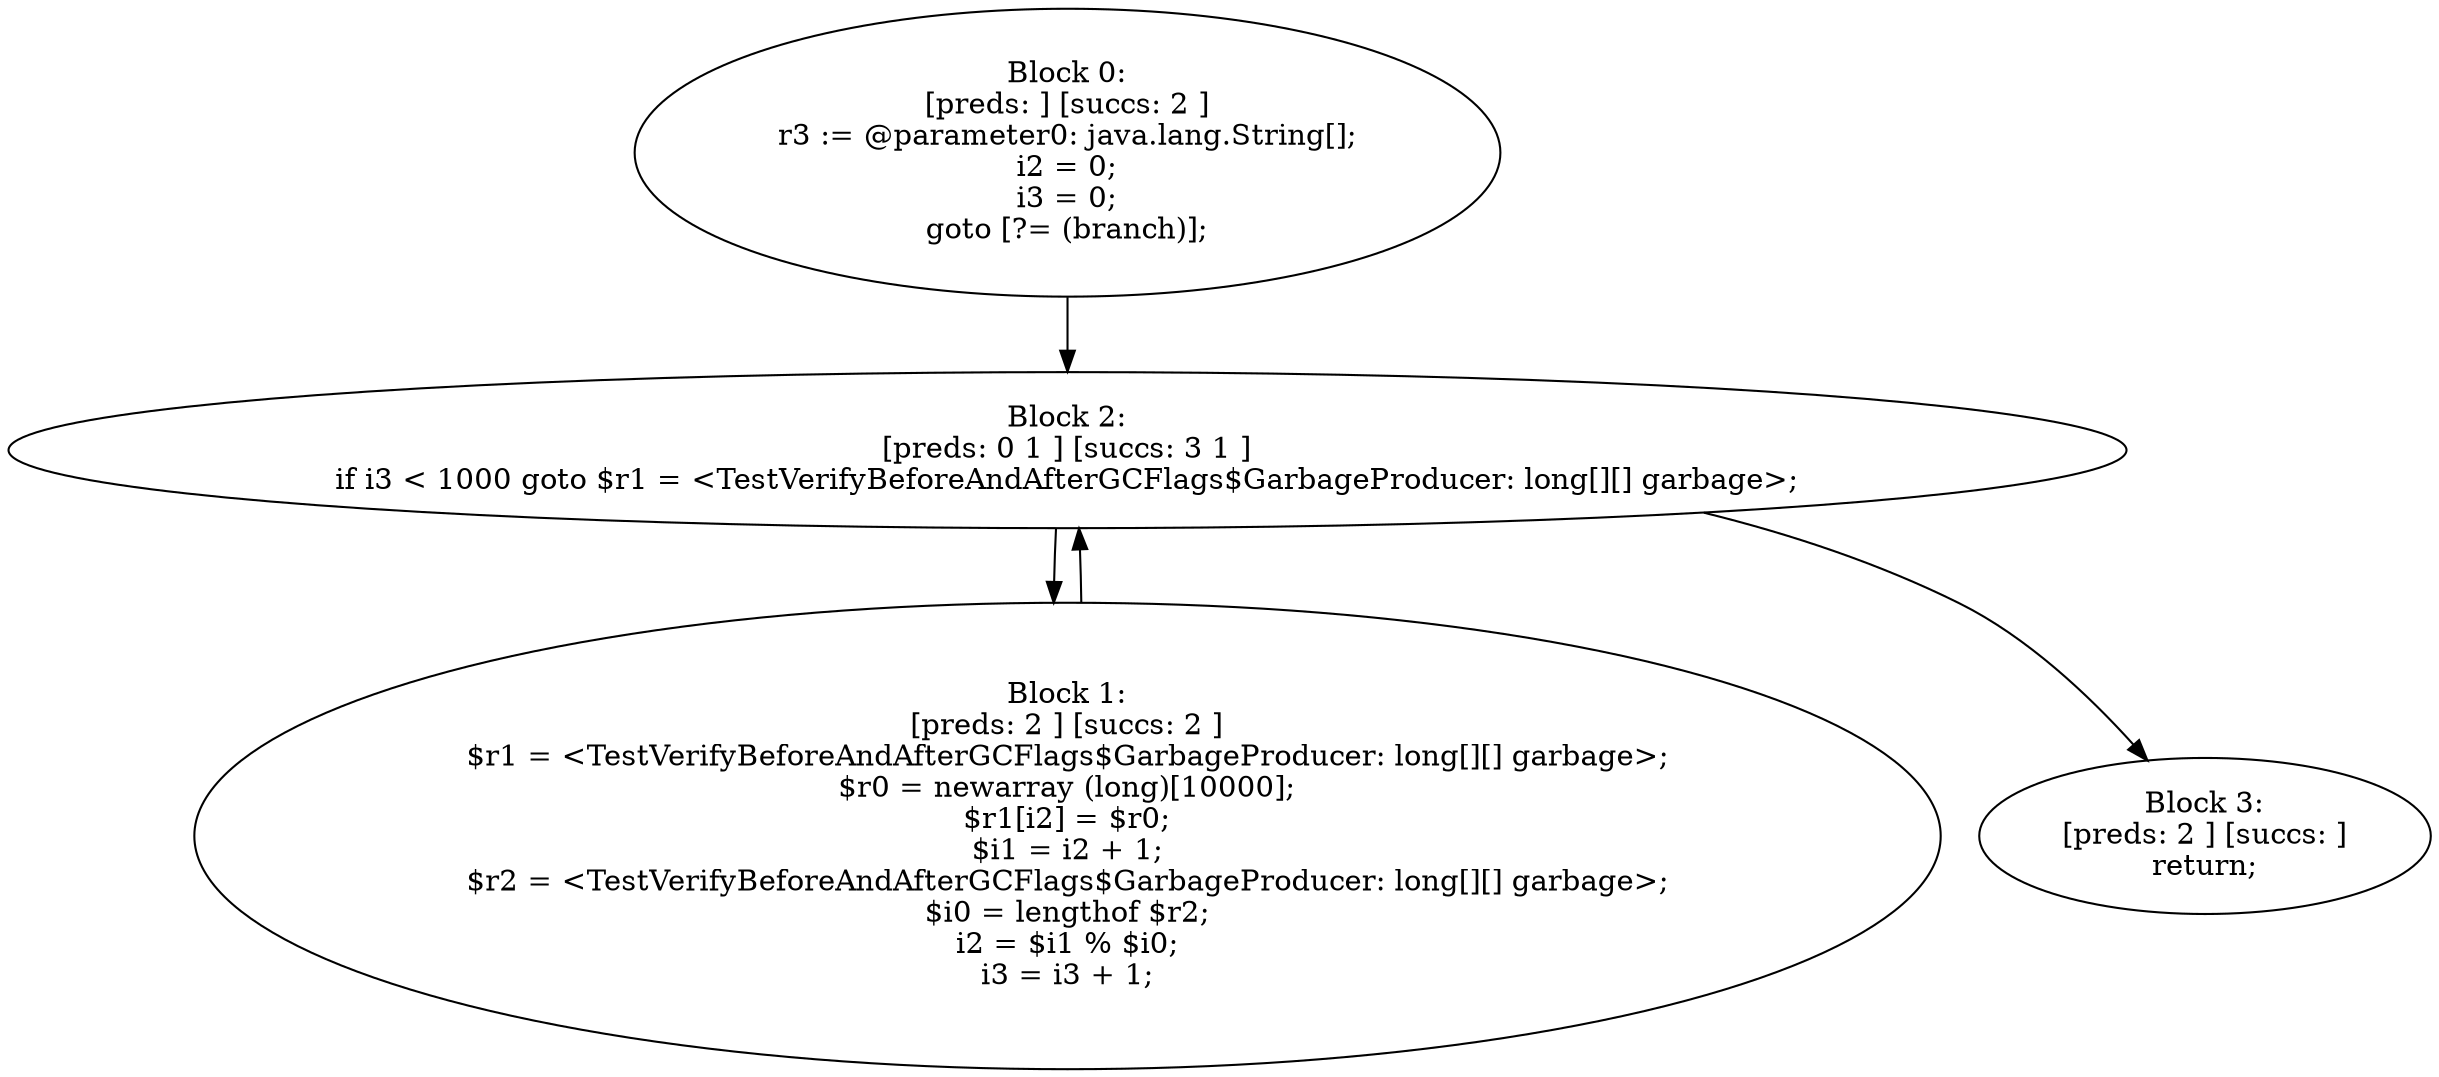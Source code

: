 digraph "unitGraph" {
    "Block 0:
[preds: ] [succs: 2 ]
r3 := @parameter0: java.lang.String[];
i2 = 0;
i3 = 0;
goto [?= (branch)];
"
    "Block 1:
[preds: 2 ] [succs: 2 ]
$r1 = <TestVerifyBeforeAndAfterGCFlags$GarbageProducer: long[][] garbage>;
$r0 = newarray (long)[10000];
$r1[i2] = $r0;
$i1 = i2 + 1;
$r2 = <TestVerifyBeforeAndAfterGCFlags$GarbageProducer: long[][] garbage>;
$i0 = lengthof $r2;
i2 = $i1 % $i0;
i3 = i3 + 1;
"
    "Block 2:
[preds: 0 1 ] [succs: 3 1 ]
if i3 < 1000 goto $r1 = <TestVerifyBeforeAndAfterGCFlags$GarbageProducer: long[][] garbage>;
"
    "Block 3:
[preds: 2 ] [succs: ]
return;
"
    "Block 0:
[preds: ] [succs: 2 ]
r3 := @parameter0: java.lang.String[];
i2 = 0;
i3 = 0;
goto [?= (branch)];
"->"Block 2:
[preds: 0 1 ] [succs: 3 1 ]
if i3 < 1000 goto $r1 = <TestVerifyBeforeAndAfterGCFlags$GarbageProducer: long[][] garbage>;
";
    "Block 1:
[preds: 2 ] [succs: 2 ]
$r1 = <TestVerifyBeforeAndAfterGCFlags$GarbageProducer: long[][] garbage>;
$r0 = newarray (long)[10000];
$r1[i2] = $r0;
$i1 = i2 + 1;
$r2 = <TestVerifyBeforeAndAfterGCFlags$GarbageProducer: long[][] garbage>;
$i0 = lengthof $r2;
i2 = $i1 % $i0;
i3 = i3 + 1;
"->"Block 2:
[preds: 0 1 ] [succs: 3 1 ]
if i3 < 1000 goto $r1 = <TestVerifyBeforeAndAfterGCFlags$GarbageProducer: long[][] garbage>;
";
    "Block 2:
[preds: 0 1 ] [succs: 3 1 ]
if i3 < 1000 goto $r1 = <TestVerifyBeforeAndAfterGCFlags$GarbageProducer: long[][] garbage>;
"->"Block 3:
[preds: 2 ] [succs: ]
return;
";
    "Block 2:
[preds: 0 1 ] [succs: 3 1 ]
if i3 < 1000 goto $r1 = <TestVerifyBeforeAndAfterGCFlags$GarbageProducer: long[][] garbage>;
"->"Block 1:
[preds: 2 ] [succs: 2 ]
$r1 = <TestVerifyBeforeAndAfterGCFlags$GarbageProducer: long[][] garbage>;
$r0 = newarray (long)[10000];
$r1[i2] = $r0;
$i1 = i2 + 1;
$r2 = <TestVerifyBeforeAndAfterGCFlags$GarbageProducer: long[][] garbage>;
$i0 = lengthof $r2;
i2 = $i1 % $i0;
i3 = i3 + 1;
";
}
